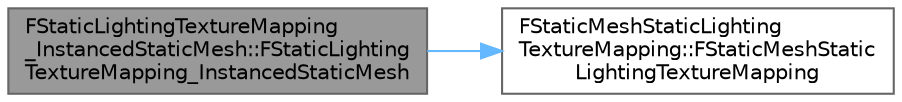 digraph "FStaticLightingTextureMapping_InstancedStaticMesh::FStaticLightingTextureMapping_InstancedStaticMesh"
{
 // INTERACTIVE_SVG=YES
 // LATEX_PDF_SIZE
  bgcolor="transparent";
  edge [fontname=Helvetica,fontsize=10,labelfontname=Helvetica,labelfontsize=10];
  node [fontname=Helvetica,fontsize=10,shape=box,height=0.2,width=0.4];
  rankdir="LR";
  Node1 [id="Node000001",label="FStaticLightingTextureMapping\l_InstancedStaticMesh::FStaticLighting\lTextureMapping_InstancedStaticMesh",height=0.2,width=0.4,color="gray40", fillcolor="grey60", style="filled", fontcolor="black",tooltip=" "];
  Node1 -> Node2 [id="edge1_Node000001_Node000002",color="steelblue1",style="solid",tooltip=" "];
  Node2 [id="Node000002",label="FStaticMeshStaticLighting\lTextureMapping::FStaticMeshStatic\lLightingTextureMapping",height=0.2,width=0.4,color="grey40", fillcolor="white", style="filled",URL="$d4/de1/classFStaticMeshStaticLightingTextureMapping.html#afa16782b8c67e80090286bf9fe83046e",tooltip="Initialization constructor."];
}
